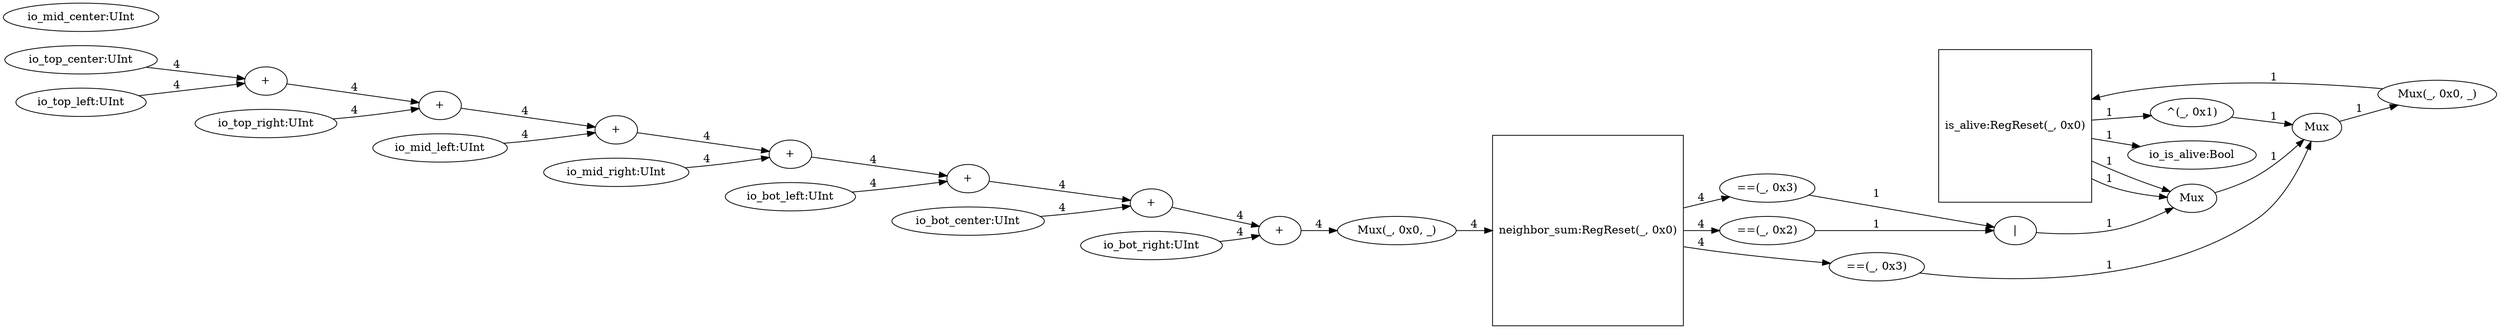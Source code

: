 digraph LifeCell{
rankdir = LR;
  io_is_alive[label="io_is_alive:Bool"];
  is_alive[shape=square,label="is_alive:RegReset(_, 0x0)"];
  T14[label="Mux(_, 0x0, _)"];
  T0[label="Mux"];
  T1[label="Mux"];
  T2[label="|"];
  T3[label="==(_, 0x3)"];
  neighbor_sum[shape=square,label="neighbor_sum:RegReset(_, 0x0)"];
  T15[label="Mux(_, 0x0, _)"];
  T4[label="+"];
  T5[label="+"];
  T6[label="+"];
  T7[label="+"];
  T8[label="+"];
  T9[label="+"];
  T10[label="+"];
  T11[label="==(_, 0x2)"];
  T12[label="==(_, 0x3)"];
  T13[label="^(_, 0x1)"];
  io_bot_right[label="io_bot_right:UInt"];
  io_bot_center[label="io_bot_center:UInt"];
  io_bot_left[label="io_bot_left:UInt"];
  io_mid_right[label="io_mid_right:UInt"];
  io_mid_center[label="io_mid_center:UInt"];
  io_mid_left[label="io_mid_left:UInt"];
  io_top_right[label="io_top_right:UInt"];
  io_top_center[label="io_top_center:UInt"];
  io_top_left[label="io_top_left:UInt"];
  is_alive -> io_is_alive[label="1"];
  T14 -> is_alive[label="1"];
  T0 -> T14[label="1"];
  T13 -> T0[label="1"];
  T12 -> T0[label="1"];
  T1 -> T0[label="1"];
  is_alive -> T1[label="1"];
  T2 -> T1[label="1"];
  is_alive -> T1[label="1"];
  T11 -> T2[label="1"];
  T3 -> T2[label="1"];
  neighbor_sum -> T3[label="4"];
  T15 -> neighbor_sum[label="4"];
  T4 -> T15[label="4"];
  T5 -> T4[label="4"];
  io_bot_right -> T4[label="4"];
  T6 -> T5[label="4"];
  io_bot_center -> T5[label="4"];
  T7 -> T6[label="4"];
  io_bot_left -> T6[label="4"];
  T8 -> T7[label="4"];
  io_mid_right -> T7[label="4"];
  T9 -> T8[label="4"];
  io_mid_left -> T8[label="4"];
  T10 -> T9[label="4"];
  io_top_right -> T9[label="4"];
  io_top_left -> T10[label="4"];
  io_top_center -> T10[label="4"];
  neighbor_sum -> T11[label="4"];
  neighbor_sum -> T12[label="4"];
  is_alive -> T13[label="1"];
}
